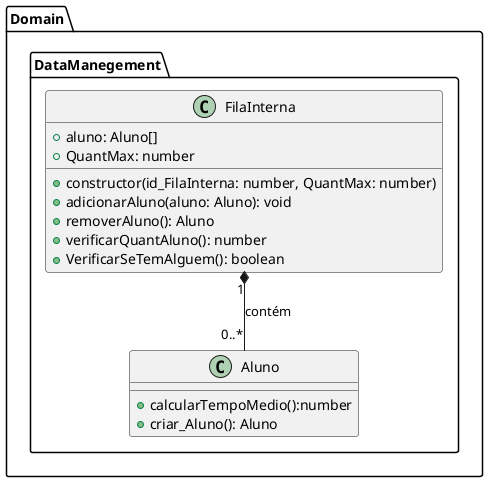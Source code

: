 @startuml
package Domain.DataManegement{
    class Aluno {
        + calcularTempoMedio():number
        + criar_Aluno(): Aluno
    }

    class FilaInterna {
        + aluno: Aluno[]
        + QuantMax: number
        + constructor(id_FilaInterna: number, QuantMax: number)
        + adicionarAluno(aluno: Aluno): void
        + removerAluno(): Aluno
        + verificarQuantAluno(): number
        + VerificarSeTemAlguem(): boolean
    }
}
    FilaInterna "1" *-- "0..*" Aluno : contém
@enduml
